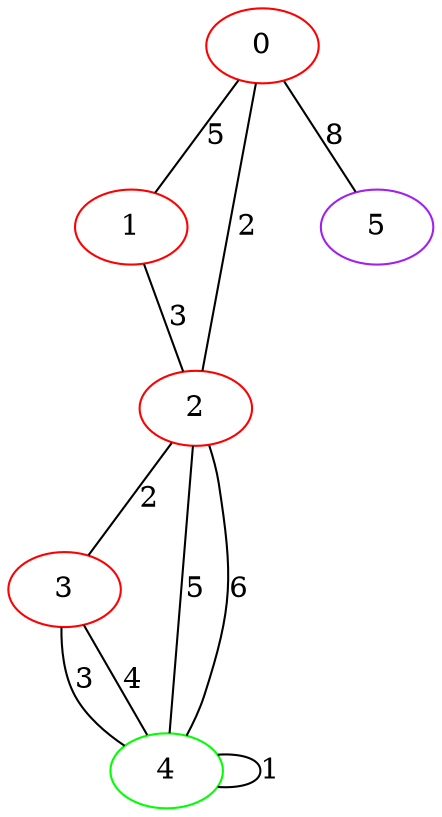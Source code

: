 graph "" {
0 [color=red, weight=1];
1 [color=red, weight=1];
2 [color=red, weight=1];
3 [color=red, weight=1];
4 [color=green, weight=2];
5 [color=purple, weight=4];
0 -- 1  [key=0, label=5];
0 -- 2  [key=0, label=2];
0 -- 5  [key=0, label=8];
1 -- 2  [key=0, label=3];
2 -- 3  [key=0, label=2];
2 -- 4  [key=0, label=5];
2 -- 4  [key=1, label=6];
3 -- 4  [key=0, label=3];
3 -- 4  [key=1, label=4];
4 -- 4  [key=0, label=1];
}
